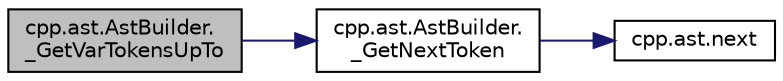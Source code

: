 digraph "cpp.ast.AstBuilder._GetVarTokensUpTo"
{
  edge [fontname="Helvetica",fontsize="10",labelfontname="Helvetica",labelfontsize="10"];
  node [fontname="Helvetica",fontsize="10",shape=record];
  rankdir="LR";
  Node213 [label="cpp.ast.AstBuilder.\l_GetVarTokensUpTo",height=0.2,width=0.4,color="black", fillcolor="grey75", style="filled", fontcolor="black"];
  Node213 -> Node214 [color="midnightblue",fontsize="10",style="solid",fontname="Helvetica"];
  Node214 [label="cpp.ast.AstBuilder.\l_GetNextToken",height=0.2,width=0.4,color="black", fillcolor="white", style="filled",URL="$d9/dc3/classcpp_1_1ast_1_1_ast_builder.html#ac22b5683a8f1a86a49751d6d0bcd4b84"];
  Node214 -> Node215 [color="midnightblue",fontsize="10",style="solid",fontname="Helvetica"];
  Node215 [label="cpp.ast.next",height=0.2,width=0.4,color="black", fillcolor="white", style="filled",URL="$d2/d9c/namespacecpp_1_1ast.html#a39ad8261fef5e0a7c1c17c510541b66f"];
}
